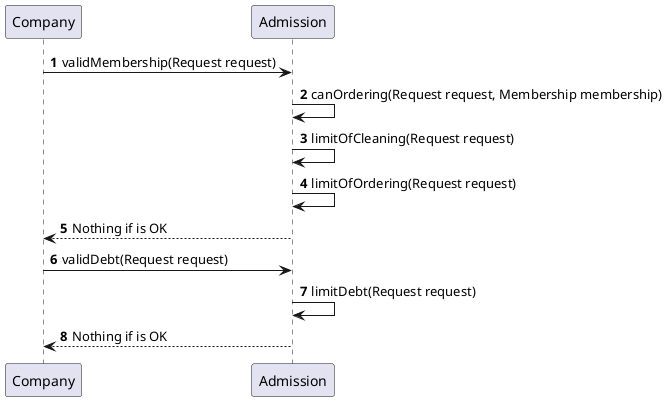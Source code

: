 @startuml
'https://plantuml.com/sequence-diagram

autonumber

Company -> Admission: validMembership(Request request)
Admission -> Admission: canOrdering(Request request, Membership membership)
/'Admission -> Request: getRequestTasks()
Request --> Admission: ArrayList<Tasks>
Admission -> Membership: isCanOrdering()
Membership --> Admission: boolean'/
Admission -> Admission: limitOfCleaning(Request request)
/'Admission ->Request:getClient().getCleaning()
Request --> Admission: int
Admission -> Request: getClient().getMembership().getLimitCleaning()
Request --> Admission: int'/
Admission -> Admission: limitOfOrdering(Request request)
/'Admission -> Request: getClient().getOrdering
Request --> Admission: int
Admission -> Request:getClient().getMembership.getLimitOrdering
Request --> Admission:int'/
Admission --> Company: Nothing if is OK
Company -> Admission: validDebt(Request request)
Admission -> Admission: limitDebt(Request request)
Admission --> Company: Nothing if is OK
@enduml